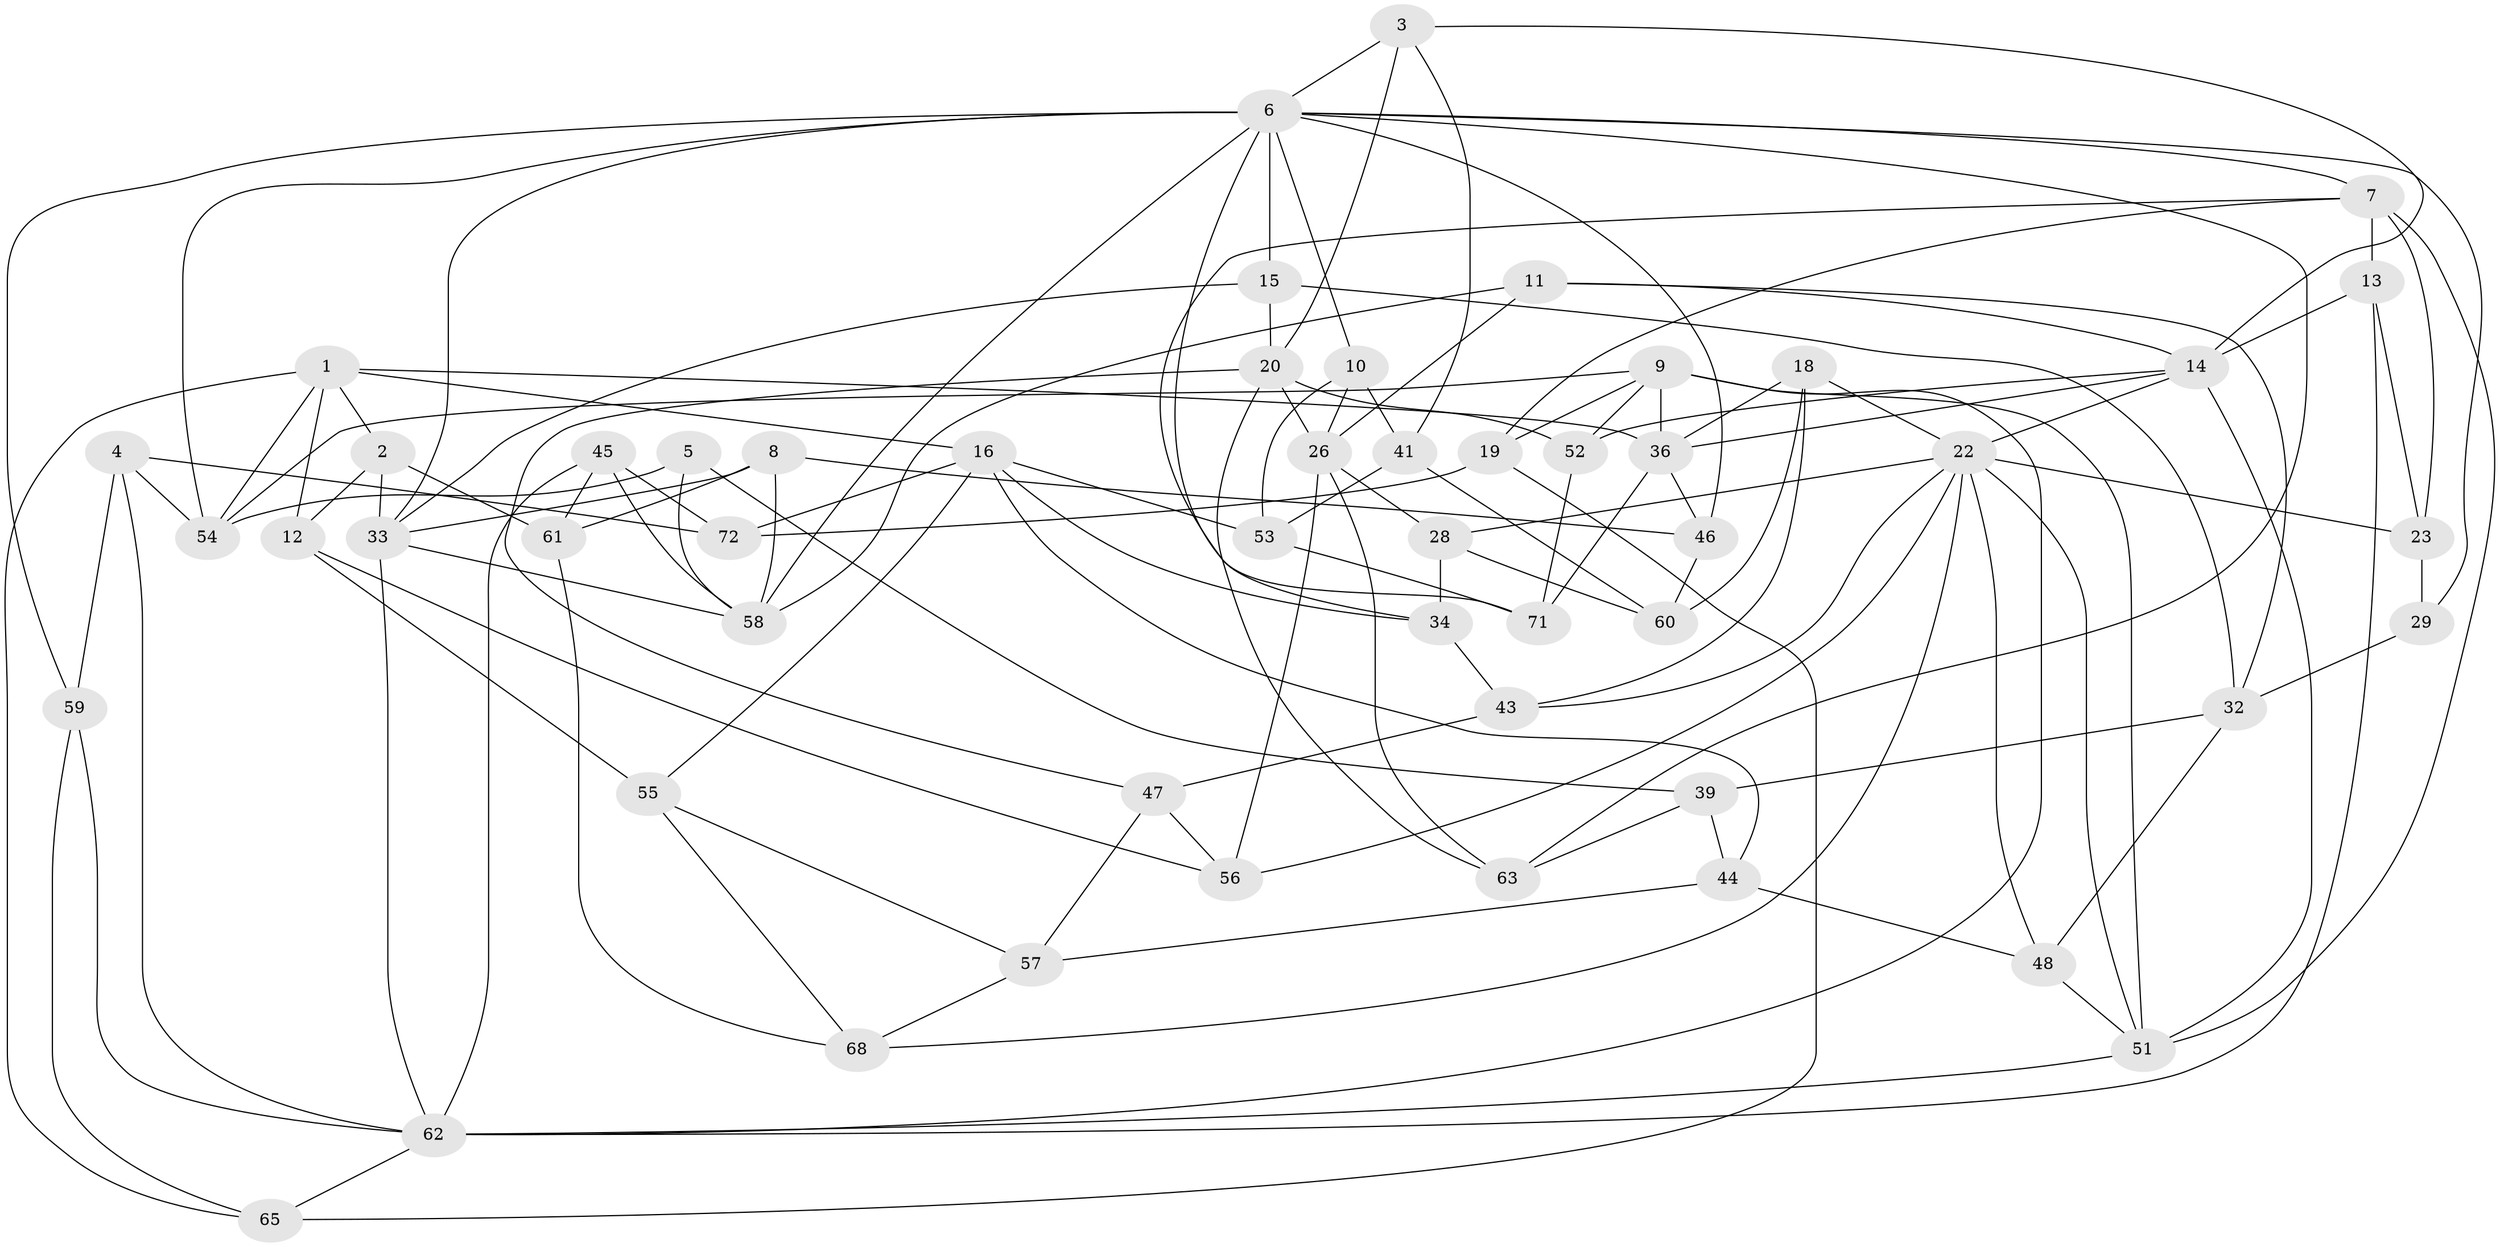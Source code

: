 // original degree distribution, {4: 1.0}
// Generated by graph-tools (version 1.1) at 2025/20/03/04/25 18:20:31]
// undirected, 53 vertices, 126 edges
graph export_dot {
graph [start="1"]
  node [color=gray90,style=filled];
  1 [super="+67"];
  2;
  3;
  4;
  5;
  6 [super="+27+17+40"];
  7 [super="+49"];
  8;
  9 [super="+74"];
  10;
  11;
  12;
  13;
  14 [super="+25+31"];
  15;
  16 [super="+50"];
  18;
  19;
  20 [super="+24"];
  22 [super="+38+69+30"];
  23;
  26 [super="+37"];
  28;
  29;
  32 [super="+42"];
  33 [super="+35"];
  34;
  36 [super="+73"];
  39;
  41;
  43;
  44;
  45;
  46;
  47;
  48;
  51 [super="+66"];
  52;
  53;
  54 [super="+64"];
  55;
  56;
  57;
  58 [super="+75"];
  59;
  60;
  61;
  62 [super="+70"];
  63;
  65;
  68;
  71;
  72;
  1 -- 2;
  1 -- 54;
  1 -- 16;
  1 -- 65;
  1 -- 12;
  1 -- 36;
  2 -- 12;
  2 -- 61;
  2 -- 33;
  3 -- 20;
  3 -- 41;
  3 -- 6;
  3 -- 14;
  4 -- 59;
  4 -- 72;
  4 -- 62;
  4 -- 54;
  5 -- 54 [weight=2];
  5 -- 39;
  5 -- 58;
  6 -- 54;
  6 -- 10;
  6 -- 59;
  6 -- 63;
  6 -- 33;
  6 -- 7;
  6 -- 29;
  6 -- 46;
  6 -- 58;
  6 -- 71;
  6 -- 15;
  7 -- 19;
  7 -- 13;
  7 -- 34;
  7 -- 51;
  7 -- 23;
  8 -- 33;
  8 -- 61;
  8 -- 46;
  8 -- 58;
  9 -- 52;
  9 -- 54;
  9 -- 36;
  9 -- 62;
  9 -- 19;
  9 -- 51;
  10 -- 53;
  10 -- 41;
  10 -- 26;
  11 -- 58;
  11 -- 32;
  11 -- 26;
  11 -- 14;
  12 -- 55;
  12 -- 56;
  13 -- 23;
  13 -- 62;
  13 -- 14;
  14 -- 22 [weight=2];
  14 -- 51;
  14 -- 52;
  14 -- 36;
  15 -- 32;
  15 -- 20;
  15 -- 33;
  16 -- 72;
  16 -- 34;
  16 -- 55;
  16 -- 44;
  16 -- 53;
  18 -- 43;
  18 -- 60;
  18 -- 36;
  18 -- 22;
  19 -- 72;
  19 -- 65;
  20 -- 26;
  20 -- 52;
  20 -- 47;
  20 -- 63;
  22 -- 56;
  22 -- 28;
  22 -- 23;
  22 -- 48;
  22 -- 43;
  22 -- 68;
  22 -- 51;
  23 -- 29;
  26 -- 63;
  26 -- 28;
  26 -- 56;
  28 -- 60;
  28 -- 34;
  29 -- 32 [weight=2];
  32 -- 48;
  32 -- 39;
  33 -- 62;
  33 -- 58;
  34 -- 43;
  36 -- 46;
  36 -- 71;
  39 -- 63;
  39 -- 44;
  41 -- 60;
  41 -- 53;
  43 -- 47;
  44 -- 48;
  44 -- 57;
  45 -- 61;
  45 -- 58;
  45 -- 62;
  45 -- 72;
  46 -- 60;
  47 -- 57;
  47 -- 56;
  48 -- 51;
  51 -- 62;
  52 -- 71;
  53 -- 71;
  55 -- 57;
  55 -- 68;
  57 -- 68;
  59 -- 65;
  59 -- 62;
  61 -- 68;
  62 -- 65;
}
